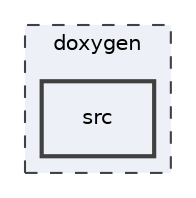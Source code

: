 digraph "/mnt/c/projects/doxygen/src"
{
 // LATEX_PDF_SIZE
  edge [fontname="Helvetica",fontsize="10",labelfontname="Helvetica",labelfontsize="10"];
  node [fontname="Helvetica",fontsize="10",shape=record];
  compound=true
  subgraph clusterdir_4e8d938e9ddb5a617c200d5739d1f41a {
    graph [ bgcolor="#edf0f7", pencolor="grey25", style="filled,dashed,", label="doxygen", fontname="Helvetica", fontsize="10", URL="dir_4e8d938e9ddb5a617c200d5739d1f41a.html"]
  dir_24f3ee575decadb4b98224df346b9d32 [shape=box, label="src", style="filled,bold,", fillcolor="#edf0f7", color="grey25", URL="dir_24f3ee575decadb4b98224df346b9d32.html"];
  }
}
